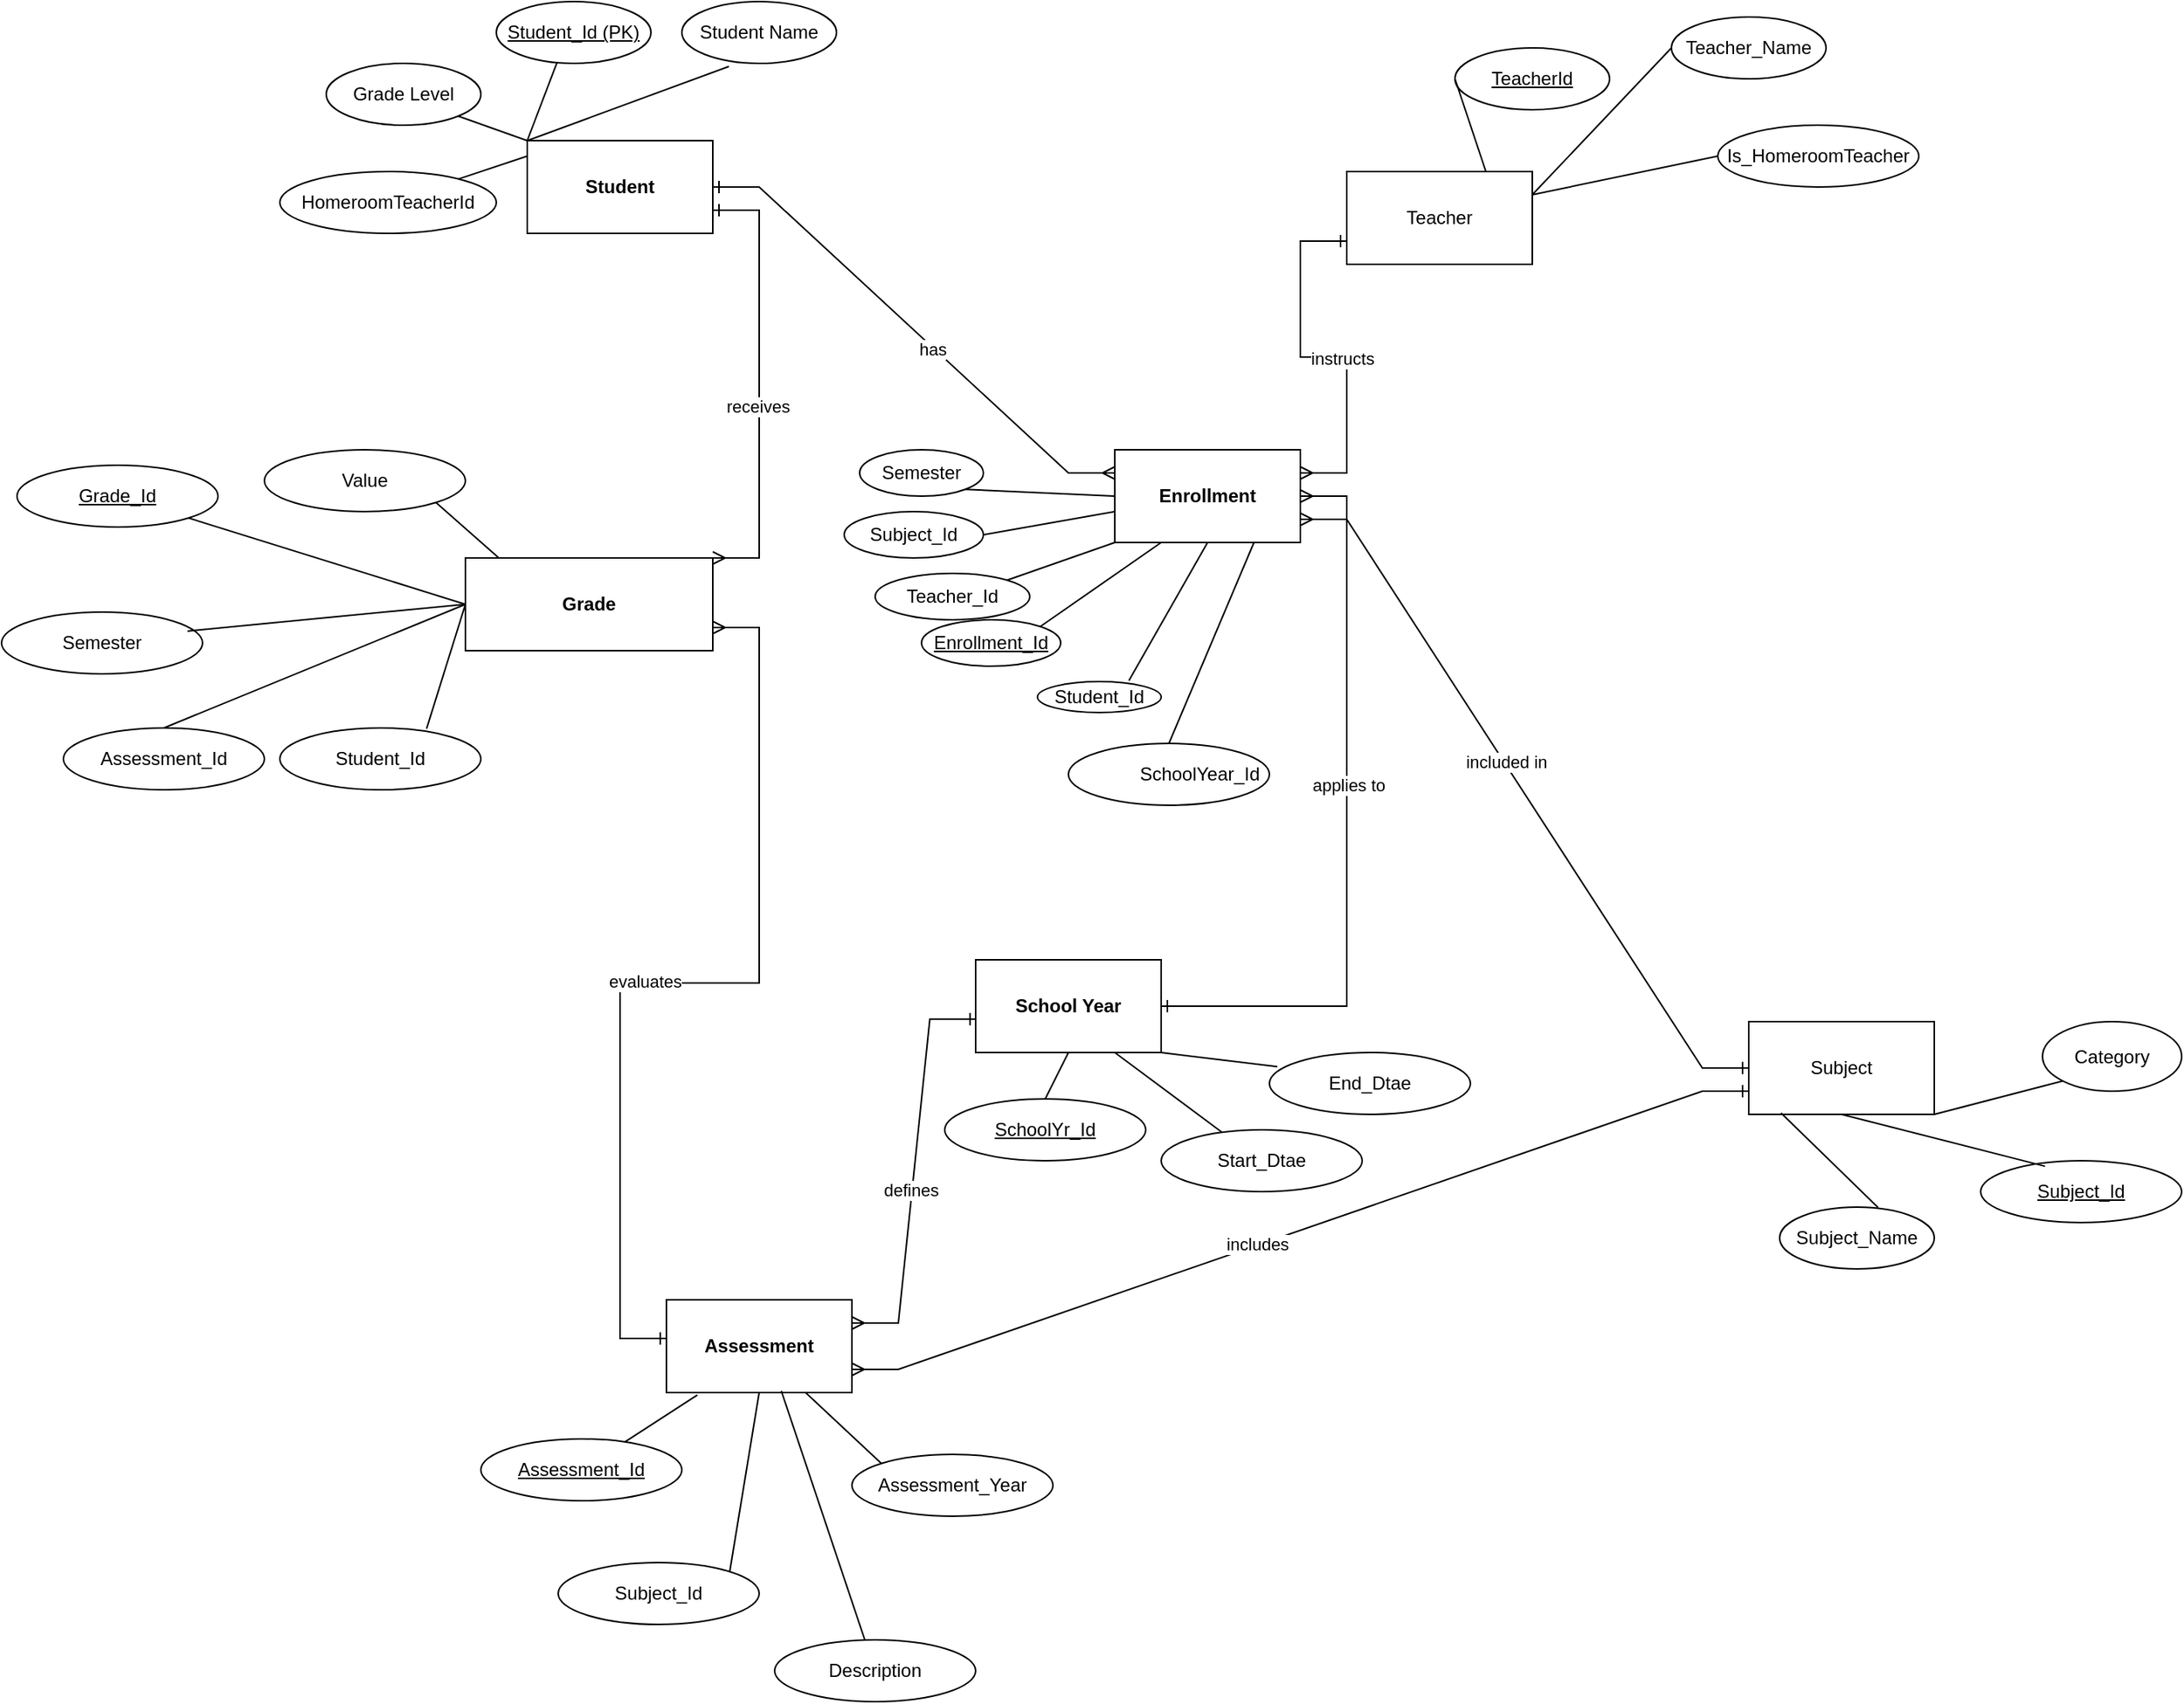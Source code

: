<mxfile version="26.1.1">
  <diagram id="glenbrook-grading-system" name="Glenbrook Elementary School Grading System">
    <mxGraphModel dx="2673" dy="2020" grid="1" gridSize="10" guides="1" tooltips="1" connect="1" arrows="1" fold="1" page="1" pageScale="1" pageWidth="850" pageHeight="1100" math="0" shadow="0">
      <root>
        <mxCell id="0" />
        <mxCell id="1" parent="0" />
        <mxCell id="28" value="" style="edgeStyle=entityRelationEdgeStyle;fontSize=12;html=1;endArrow=ERmany;startArrow=ERone;rounded=0;entryX=0;entryY=0.25;entryDx=0;entryDy=0;exitX=1;exitY=0.5;exitDx=0;exitDy=0;startFill=0;endFill=0;" parent="1" source="iKPsb3ESiAYjKRTTwFBM-43" target="iKPsb3ESiAYjKRTTwFBM-40" edge="1">
          <mxGeometry width="100" height="100" relative="1" as="geometry">
            <mxPoint x="310" y="120" as="sourcePoint" />
            <mxPoint x="360" y="270" as="targetPoint" />
          </mxGeometry>
        </mxCell>
        <mxCell id="29" value="has" style="edgeLabel;html=1;align=center;verticalAlign=middle;resizable=0;points=[];" parent="28" vertex="1" connectable="0">
          <mxGeometry x="0.097" y="-1" relative="1" as="geometry">
            <mxPoint as="offset" />
          </mxGeometry>
        </mxCell>
        <mxCell id="30" value="" style="edgeStyle=entityRelationEdgeStyle;fontSize=12;html=1;endArrow=ERmany;startArrow=ERone;rounded=0;entryX=1;entryY=0.75;entryDx=0;entryDy=0;startFill=0;endFill=0;exitX=0;exitY=0.5;exitDx=0;exitDy=0;" parent="1" source="iKPsb3ESiAYjKRTTwFBM-37" target="iKPsb3ESiAYjKRTTwFBM-40" edge="1">
          <mxGeometry width="100" height="100" relative="1" as="geometry">
            <mxPoint x="790" y="550" as="sourcePoint" />
            <mxPoint x="520" y="330" as="targetPoint" />
          </mxGeometry>
        </mxCell>
        <mxCell id="31" value="included in" style="edgeLabel;html=1;align=center;verticalAlign=middle;resizable=0;points=[];" parent="30" vertex="1" connectable="0">
          <mxGeometry x="0.097" y="-1" relative="1" as="geometry">
            <mxPoint as="offset" />
          </mxGeometry>
        </mxCell>
        <mxCell id="32" value="" style="edgeStyle=entityRelationEdgeStyle;fontSize=12;html=1;endArrow=ERmany;startArrow=ERone;rounded=0;entryX=1;entryY=0.25;entryDx=0;entryDy=0;exitX=0;exitY=0.75;exitDx=0;exitDy=0;startFill=0;endFill=0;" parent="1" source="iKPsb3ESiAYjKRTTwFBM-36" target="iKPsb3ESiAYjKRTTwFBM-40" edge="1">
          <mxGeometry width="100" height="100" relative="1" as="geometry">
            <mxPoint x="780" y="290" as="sourcePoint" />
            <mxPoint x="520" y="300" as="targetPoint" />
          </mxGeometry>
        </mxCell>
        <mxCell id="33" value="instructs" style="edgeLabel;html=1;align=center;verticalAlign=middle;resizable=0;points=[];" parent="32" vertex="1" connectable="0">
          <mxGeometry x="0.097" y="-1" relative="1" as="geometry">
            <mxPoint as="offset" />
          </mxGeometry>
        </mxCell>
        <mxCell id="15" value="" style="edgeStyle=entityRelationEdgeStyle;fontSize=12;html=1;endArrow=ERmany;startArrow=ERone;rounded=0;entryX=1;entryY=0;entryDx=0;entryDy=0;exitX=1;exitY=0.75;exitDx=0;exitDy=0;startFill=0;endFill=0;" parent="1" source="iKPsb3ESiAYjKRTTwFBM-43" target="iKPsb3ESiAYjKRTTwFBM-42" edge="1">
          <mxGeometry width="100" height="100" relative="1" as="geometry">
            <mxPoint x="230" y="120" as="sourcePoint" />
            <mxPoint x="160" y="230" as="targetPoint" />
            <Array as="points">
              <mxPoint x="240" y="440" />
            </Array>
          </mxGeometry>
        </mxCell>
        <mxCell id="16" value="receives" style="edgeLabel;html=1;align=center;verticalAlign=middle;resizable=0;points=[];" parent="15" vertex="1" connectable="0">
          <mxGeometry x="0.097" y="-1" relative="1" as="geometry">
            <mxPoint as="offset" />
          </mxGeometry>
        </mxCell>
        <mxCell id="17" value="" style="edgeStyle=entityRelationEdgeStyle;fontSize=12;html=1;endArrow=ERmany;startArrow=ERone;rounded=0;entryX=1;entryY=0.75;entryDx=0;entryDy=0;startFill=0;endFill=0;exitX=0;exitY=0.75;exitDx=0;exitDy=0;" parent="1" source="iKPsb3ESiAYjKRTTwFBM-37" target="iKPsb3ESiAYjKRTTwFBM-39" edge="1">
          <mxGeometry width="100" height="100" relative="1" as="geometry">
            <mxPoint x="890" y="660" as="sourcePoint" />
            <mxPoint x="340" y="830" as="targetPoint" />
            <Array as="points">
              <mxPoint x="680" y="710" />
              <mxPoint x="550" y="665" />
            </Array>
          </mxGeometry>
        </mxCell>
        <mxCell id="18" value="includes" style="edgeLabel;html=1;align=center;verticalAlign=middle;resizable=0;points=[];" parent="17" vertex="1" connectable="0">
          <mxGeometry x="0.097" y="-1" relative="1" as="geometry">
            <mxPoint as="offset" />
          </mxGeometry>
        </mxCell>
        <mxCell id="19" value="" style="edgeStyle=entityRelationEdgeStyle;fontSize=12;html=1;endArrow=ERone;startArrow=ERmany;rounded=0;entryX=0;entryY=0.5;entryDx=0;entryDy=0;startFill=0;endFill=0;exitX=1;exitY=0.75;exitDx=0;exitDy=0;" parent="1" source="iKPsb3ESiAYjKRTTwFBM-42" edge="1">
          <mxGeometry width="100" height="100" relative="1" as="geometry">
            <mxPoint x="120" y="320" as="sourcePoint" />
            <mxPoint x="180" y="755" as="targetPoint" />
          </mxGeometry>
        </mxCell>
        <mxCell id="20" value="evaluates" style="edgeLabel;html=1;align=center;verticalAlign=middle;resizable=0;points=[];" parent="19" vertex="1" connectable="0">
          <mxGeometry x="0.097" y="-1" relative="1" as="geometry">
            <mxPoint as="offset" />
          </mxGeometry>
        </mxCell>
        <mxCell id="34" value="" style="edgeStyle=entityRelationEdgeStyle;fontSize=12;html=1;endArrow=ERmany;startArrow=ERone;rounded=0;startFill=0;endFill=0;" parent="1" source="iKPsb3ESiAYjKRTTwFBM-38" target="iKPsb3ESiAYjKRTTwFBM-40" edge="1">
          <mxGeometry width="100" height="100" relative="1" as="geometry">
            <mxPoint x="550" y="500" as="sourcePoint" />
            <mxPoint x="490" y="300" as="targetPoint" />
          </mxGeometry>
        </mxCell>
        <mxCell id="35" value="applies to" style="edgeLabel;html=1;align=center;verticalAlign=middle;resizable=0;points=[];" parent="34" vertex="1" connectable="0">
          <mxGeometry x="0.097" y="-1" relative="1" as="geometry">
            <mxPoint as="offset" />
          </mxGeometry>
        </mxCell>
        <mxCell id="25" value="" style="edgeStyle=entityRelationEdgeStyle;fontSize=12;html=1;endArrow=ERmany;startArrow=ERone;rounded=0;entryX=1;entryY=0.25;entryDx=0;entryDy=0;startFill=0;endFill=0;exitX=0.003;exitY=0.64;exitDx=0;exitDy=0;exitPerimeter=0;" parent="1" source="iKPsb3ESiAYjKRTTwFBM-38" target="iKPsb3ESiAYjKRTTwFBM-39" edge="1">
          <mxGeometry width="100" height="100" relative="1" as="geometry">
            <mxPoint x="390" y="570" as="sourcePoint" />
            <mxPoint x="340" y="717.5" as="targetPoint" />
            <Array as="points">
              <mxPoint x="460" y="700" />
            </Array>
          </mxGeometry>
        </mxCell>
        <mxCell id="26" value="defines" style="edgeLabel;html=1;align=center;verticalAlign=middle;resizable=0;points=[];" parent="25" vertex="1" connectable="0">
          <mxGeometry x="0.097" y="-1" relative="1" as="geometry">
            <mxPoint as="offset" />
          </mxGeometry>
        </mxCell>
        <mxCell id="iKPsb3ESiAYjKRTTwFBM-36" value="Teacher" style="rounded=0;whiteSpace=wrap;html=1;" parent="1" vertex="1">
          <mxGeometry x="620" width="120" height="60" as="geometry" />
        </mxCell>
        <mxCell id="iKPsb3ESiAYjKRTTwFBM-37" value="Subject" style="rounded=0;whiteSpace=wrap;html=1;" parent="1" vertex="1">
          <mxGeometry x="880" y="550" width="120" height="60" as="geometry" />
        </mxCell>
        <mxCell id="iKPsb3ESiAYjKRTTwFBM-38" value="&lt;b&gt;School Year&lt;/b&gt;" style="rounded=0;whiteSpace=wrap;html=1;" parent="1" vertex="1">
          <mxGeometry x="380" y="510" width="120" height="60" as="geometry" />
        </mxCell>
        <mxCell id="iKPsb3ESiAYjKRTTwFBM-39" value="&lt;b&gt;Assessment&lt;/b&gt;" style="rounded=0;whiteSpace=wrap;html=1;" parent="1" vertex="1">
          <mxGeometry x="180" y="730" width="120" height="60" as="geometry" />
        </mxCell>
        <mxCell id="iKPsb3ESiAYjKRTTwFBM-40" value="&lt;b&gt;Enrollment&lt;/b&gt;" style="rounded=0;whiteSpace=wrap;html=1;" parent="1" vertex="1">
          <mxGeometry x="470" y="180" width="120" height="60" as="geometry" />
        </mxCell>
        <mxCell id="iKPsb3ESiAYjKRTTwFBM-42" value="&lt;b&gt;Grade&lt;/b&gt;" style="rounded=0;whiteSpace=wrap;html=1;" parent="1" vertex="1">
          <mxGeometry x="50" y="250" width="160" height="60" as="geometry" />
        </mxCell>
        <mxCell id="iKPsb3ESiAYjKRTTwFBM-43" value="&lt;b&gt;Student&lt;/b&gt;" style="rounded=0;whiteSpace=wrap;html=1;" parent="1" vertex="1">
          <mxGeometry x="90" y="-20" width="120" height="60" as="geometry" />
        </mxCell>
        <mxCell id="iKPsb3ESiAYjKRTTwFBM-46" value="&lt;u&gt;Student_Id (PK)&lt;/u&gt;" style="ellipse;whiteSpace=wrap;html=1;" parent="1" vertex="1">
          <mxGeometry x="70" y="-110" width="100" height="40" as="geometry" />
        </mxCell>
        <mxCell id="iKPsb3ESiAYjKRTTwFBM-47" value="Student Name" style="ellipse;whiteSpace=wrap;html=1;" parent="1" vertex="1">
          <mxGeometry x="190" y="-110" width="100" height="40" as="geometry" />
        </mxCell>
        <mxCell id="iKPsb3ESiAYjKRTTwFBM-49" value="Grade Level" style="ellipse;whiteSpace=wrap;html=1;" parent="1" vertex="1">
          <mxGeometry x="-40" y="-70" width="100" height="40" as="geometry" />
        </mxCell>
        <mxCell id="iKPsb3ESiAYjKRTTwFBM-50" value="HomeroomTeacherId" style="ellipse;whiteSpace=wrap;html=1;" parent="1" vertex="1">
          <mxGeometry x="-70" width="140" height="40" as="geometry" />
        </mxCell>
        <mxCell id="iKPsb3ESiAYjKRTTwFBM-57" value="&lt;u&gt;TeacherId&lt;/u&gt;" style="ellipse;whiteSpace=wrap;html=1;" parent="1" vertex="1">
          <mxGeometry x="690" y="-80" width="100" height="40" as="geometry" />
        </mxCell>
        <mxCell id="iKPsb3ESiAYjKRTTwFBM-58" value="Teacher_Name" style="ellipse;whiteSpace=wrap;html=1;" parent="1" vertex="1">
          <mxGeometry x="830" y="-100" width="100" height="40" as="geometry" />
        </mxCell>
        <mxCell id="iKPsb3ESiAYjKRTTwFBM-59" value="Is_HomeroomTeacher" style="ellipse;whiteSpace=wrap;html=1;" parent="1" vertex="1">
          <mxGeometry x="860" y="-30" width="130" height="40" as="geometry" />
        </mxCell>
        <mxCell id="iKPsb3ESiAYjKRTTwFBM-60" value="&lt;u&gt;Subject_Id&lt;/u&gt;" style="ellipse;whiteSpace=wrap;html=1;" parent="1" vertex="1">
          <mxGeometry x="1030" y="640" width="130" height="40" as="geometry" />
        </mxCell>
        <mxCell id="iKPsb3ESiAYjKRTTwFBM-62" value="Subject_Name" style="ellipse;whiteSpace=wrap;html=1;" parent="1" vertex="1">
          <mxGeometry x="900" y="670" width="100" height="40" as="geometry" />
        </mxCell>
        <mxCell id="iKPsb3ESiAYjKRTTwFBM-63" value="Category" style="ellipse;whiteSpace=wrap;html=1;" parent="1" vertex="1">
          <mxGeometry x="1070" y="550" width="90" height="45" as="geometry" />
        </mxCell>
        <mxCell id="iKPsb3ESiAYjKRTTwFBM-64" value="&lt;u&gt;Assessment_Id&lt;/u&gt;" style="ellipse;whiteSpace=wrap;html=1;" parent="1" vertex="1">
          <mxGeometry x="60" y="820" width="130" height="40" as="geometry" />
        </mxCell>
        <mxCell id="iKPsb3ESiAYjKRTTwFBM-65" value="Subject_Id" style="ellipse;whiteSpace=wrap;html=1;" parent="1" vertex="1">
          <mxGeometry x="110" y="900" width="130" height="40" as="geometry" />
        </mxCell>
        <mxCell id="iKPsb3ESiAYjKRTTwFBM-66" value="Assessment_Year" style="ellipse;whiteSpace=wrap;html=1;" parent="1" vertex="1">
          <mxGeometry x="300" y="830" width="130" height="40" as="geometry" />
        </mxCell>
        <mxCell id="iKPsb3ESiAYjKRTTwFBM-67" value="Description" style="ellipse;whiteSpace=wrap;html=1;" parent="1" vertex="1">
          <mxGeometry x="250" y="950" width="130" height="40" as="geometry" />
        </mxCell>
        <mxCell id="iKPsb3ESiAYjKRTTwFBM-68" value="&lt;u&gt;SchoolYr_Id&lt;/u&gt;" style="ellipse;whiteSpace=wrap;html=1;" parent="1" vertex="1">
          <mxGeometry x="360" y="600" width="130" height="40" as="geometry" />
        </mxCell>
        <mxCell id="iKPsb3ESiAYjKRTTwFBM-69" value="Start_Dtae" style="ellipse;whiteSpace=wrap;html=1;" parent="1" vertex="1">
          <mxGeometry x="500" y="620" width="130" height="40" as="geometry" />
        </mxCell>
        <mxCell id="iKPsb3ESiAYjKRTTwFBM-70" value="End_Dtae" style="ellipse;whiteSpace=wrap;html=1;" parent="1" vertex="1">
          <mxGeometry x="570" y="570" width="130" height="40" as="geometry" />
        </mxCell>
        <mxCell id="iKPsb3ESiAYjKRTTwFBM-74" value="&lt;u&gt;Enrollment_Id&lt;/u&gt;" style="ellipse;whiteSpace=wrap;html=1;" parent="1" vertex="1">
          <mxGeometry x="345" y="290" width="90" height="30" as="geometry" />
        </mxCell>
        <mxCell id="iKPsb3ESiAYjKRTTwFBM-75" value="Student_Id" style="ellipse;whiteSpace=wrap;html=1;" parent="1" vertex="1">
          <mxGeometry x="420" y="330" width="80" height="20" as="geometry" />
        </mxCell>
        <mxCell id="iKPsb3ESiAYjKRTTwFBM-76" value="Subject_Id" style="ellipse;whiteSpace=wrap;html=1;" parent="1" vertex="1">
          <mxGeometry x="295" y="220" width="90" height="30" as="geometry" />
        </mxCell>
        <mxCell id="iKPsb3ESiAYjKRTTwFBM-77" value="Teacher_Id" style="ellipse;whiteSpace=wrap;html=1;" parent="1" vertex="1">
          <mxGeometry x="315" y="260" width="100" height="30" as="geometry" />
        </mxCell>
        <mxCell id="iKPsb3ESiAYjKRTTwFBM-78" value="&lt;blockquote style=&quot;margin: 0 0 0 40px; border: none; padding: 0px;&quot;&gt;SchoolYear_Id&lt;/blockquote&gt;" style="ellipse;whiteSpace=wrap;html=1;" parent="1" vertex="1">
          <mxGeometry x="440" y="370" width="130" height="40" as="geometry" />
        </mxCell>
        <mxCell id="iKPsb3ESiAYjKRTTwFBM-79" value="Semester" style="ellipse;whiteSpace=wrap;html=1;" parent="1" vertex="1">
          <mxGeometry x="305" y="180" width="80" height="30" as="geometry" />
        </mxCell>
        <mxCell id="iKPsb3ESiAYjKRTTwFBM-80" value="Semester" style="ellipse;whiteSpace=wrap;html=1;" parent="1" vertex="1">
          <mxGeometry x="-250" y="285" width="130" height="40" as="geometry" />
        </mxCell>
        <mxCell id="iKPsb3ESiAYjKRTTwFBM-81" value="&lt;u&gt;Grade_Id&lt;/u&gt;" style="ellipse;whiteSpace=wrap;html=1;" parent="1" vertex="1">
          <mxGeometry x="-240" y="190" width="130" height="40" as="geometry" />
        </mxCell>
        <mxCell id="iKPsb3ESiAYjKRTTwFBM-82" value="Student_Id" style="ellipse;whiteSpace=wrap;html=1;" parent="1" vertex="1">
          <mxGeometry x="-70" y="360" width="130" height="40" as="geometry" />
        </mxCell>
        <mxCell id="iKPsb3ESiAYjKRTTwFBM-83" value="Assessment_Id" style="ellipse;whiteSpace=wrap;html=1;" parent="1" vertex="1">
          <mxGeometry x="-210" y="360" width="130" height="40" as="geometry" />
        </mxCell>
        <mxCell id="iKPsb3ESiAYjKRTTwFBM-84" value="Value" style="ellipse;whiteSpace=wrap;html=1;" parent="1" vertex="1">
          <mxGeometry x="-80" y="180" width="130" height="40" as="geometry" />
        </mxCell>
        <mxCell id="iKPsb3ESiAYjKRTTwFBM-88" value="" style="endArrow=none;html=1;rounded=0;entryX=0.5;entryY=1;entryDx=0;entryDy=0;exitX=0.5;exitY=0;exitDx=0;exitDy=0;" parent="1" source="iKPsb3ESiAYjKRTTwFBM-68" target="iKPsb3ESiAYjKRTTwFBM-38" edge="1">
          <mxGeometry width="50" height="50" relative="1" as="geometry">
            <mxPoint x="680" y="410" as="sourcePoint" />
            <mxPoint x="730" y="360" as="targetPoint" />
          </mxGeometry>
        </mxCell>
        <mxCell id="iKPsb3ESiAYjKRTTwFBM-89" value="" style="endArrow=none;html=1;rounded=0;entryX=0;entryY=0.5;entryDx=0;entryDy=0;exitX=0.75;exitY=0;exitDx=0;exitDy=0;" parent="1" target="iKPsb3ESiAYjKRTTwFBM-57" edge="1" source="iKPsb3ESiAYjKRTTwFBM-36">
          <mxGeometry width="50" height="50" relative="1" as="geometry">
            <mxPoint x="780" y="340" as="sourcePoint" />
            <mxPoint x="590" y="440" as="targetPoint" />
          </mxGeometry>
        </mxCell>
        <mxCell id="iKPsb3ESiAYjKRTTwFBM-90" value="" style="endArrow=none;html=1;rounded=0;exitX=1;exitY=1;exitDx=0;exitDy=0;entryX=0.039;entryY=0.228;entryDx=0;entryDy=0;entryPerimeter=0;" parent="1" source="iKPsb3ESiAYjKRTTwFBM-38" target="iKPsb3ESiAYjKRTTwFBM-70" edge="1">
          <mxGeometry width="50" height="50" relative="1" as="geometry">
            <mxPoint x="680" y="410" as="sourcePoint" />
            <mxPoint x="730" y="360" as="targetPoint" />
          </mxGeometry>
        </mxCell>
        <mxCell id="iKPsb3ESiAYjKRTTwFBM-91" value="" style="endArrow=none;html=1;rounded=0;entryX=0.304;entryY=0.044;entryDx=0;entryDy=0;entryPerimeter=0;exitX=0.75;exitY=1;exitDx=0;exitDy=0;" parent="1" source="iKPsb3ESiAYjKRTTwFBM-38" target="iKPsb3ESiAYjKRTTwFBM-69" edge="1">
          <mxGeometry width="50" height="50" relative="1" as="geometry">
            <mxPoint x="690" y="420" as="sourcePoint" />
            <mxPoint x="740" y="370" as="targetPoint" />
          </mxGeometry>
        </mxCell>
        <mxCell id="iKPsb3ESiAYjKRTTwFBM-92" value="" style="endArrow=none;html=1;rounded=0;entryX=0;entryY=0.5;entryDx=0;entryDy=0;exitX=1;exitY=0.25;exitDx=0;exitDy=0;" parent="1" source="iKPsb3ESiAYjKRTTwFBM-36" target="iKPsb3ESiAYjKRTTwFBM-58" edge="1">
          <mxGeometry width="50" height="50" relative="1" as="geometry">
            <mxPoint x="560" y="510" as="sourcePoint" />
            <mxPoint x="610" y="460" as="targetPoint" />
          </mxGeometry>
        </mxCell>
        <mxCell id="iKPsb3ESiAYjKRTTwFBM-93" value="" style="endArrow=none;html=1;rounded=0;entryX=0;entryY=0.5;entryDx=0;entryDy=0;exitX=1;exitY=0.25;exitDx=0;exitDy=0;" parent="1" source="iKPsb3ESiAYjKRTTwFBM-36" target="iKPsb3ESiAYjKRTTwFBM-59" edge="1">
          <mxGeometry width="50" height="50" relative="1" as="geometry">
            <mxPoint x="570" y="520" as="sourcePoint" />
            <mxPoint x="620" y="470" as="targetPoint" />
          </mxGeometry>
        </mxCell>
        <mxCell id="iKPsb3ESiAYjKRTTwFBM-94" value="" style="endArrow=none;html=1;rounded=0;entryX=0.636;entryY=0.006;entryDx=0;entryDy=0;entryPerimeter=0;exitX=0.174;exitY=0.985;exitDx=0;exitDy=0;exitPerimeter=0;" parent="1" source="iKPsb3ESiAYjKRTTwFBM-37" target="iKPsb3ESiAYjKRTTwFBM-62" edge="1">
          <mxGeometry width="50" height="50" relative="1" as="geometry">
            <mxPoint x="800" y="490" as="sourcePoint" />
            <mxPoint x="850" y="440" as="targetPoint" />
          </mxGeometry>
        </mxCell>
        <mxCell id="iKPsb3ESiAYjKRTTwFBM-95" value="" style="endArrow=none;html=1;rounded=0;entryX=0.5;entryY=1;entryDx=0;entryDy=0;exitX=0.32;exitY=0.089;exitDx=0;exitDy=0;exitPerimeter=0;" parent="1" source="iKPsb3ESiAYjKRTTwFBM-60" target="iKPsb3ESiAYjKRTTwFBM-37" edge="1">
          <mxGeometry width="50" height="50" relative="1" as="geometry">
            <mxPoint x="1011" y="609" as="sourcePoint" />
            <mxPoint x="974" y="680" as="targetPoint" />
          </mxGeometry>
        </mxCell>
        <mxCell id="iKPsb3ESiAYjKRTTwFBM-96" value="" style="endArrow=none;html=1;rounded=0;entryX=1;entryY=1;entryDx=0;entryDy=0;exitX=0;exitY=1;exitDx=0;exitDy=0;" parent="1" source="iKPsb3ESiAYjKRTTwFBM-63" target="iKPsb3ESiAYjKRTTwFBM-37" edge="1">
          <mxGeometry width="50" height="50" relative="1" as="geometry">
            <mxPoint x="1021" y="619" as="sourcePoint" />
            <mxPoint x="984" y="690" as="targetPoint" />
          </mxGeometry>
        </mxCell>
        <mxCell id="iKPsb3ESiAYjKRTTwFBM-97" value="" style="endArrow=none;html=1;rounded=0;entryX=0.75;entryY=1;entryDx=0;entryDy=0;exitX=0;exitY=0;exitDx=0;exitDy=0;" parent="1" source="iKPsb3ESiAYjKRTTwFBM-66" target="iKPsb3ESiAYjKRTTwFBM-39" edge="1">
          <mxGeometry width="50" height="50" relative="1" as="geometry">
            <mxPoint x="460" y="850" as="sourcePoint" />
            <mxPoint x="510" y="800" as="targetPoint" />
          </mxGeometry>
        </mxCell>
        <mxCell id="iKPsb3ESiAYjKRTTwFBM-98" value="" style="endArrow=none;html=1;rounded=0;entryX=0.5;entryY=1;entryDx=0;entryDy=0;exitX=1;exitY=0;exitDx=0;exitDy=0;" parent="1" source="iKPsb3ESiAYjKRTTwFBM-65" target="iKPsb3ESiAYjKRTTwFBM-39" edge="1">
          <mxGeometry width="50" height="50" relative="1" as="geometry">
            <mxPoint x="911" y="769" as="sourcePoint" />
            <mxPoint x="874" y="840" as="targetPoint" />
          </mxGeometry>
        </mxCell>
        <mxCell id="iKPsb3ESiAYjKRTTwFBM-99" value="" style="endArrow=none;html=1;rounded=0;entryX=0.619;entryY=0.981;entryDx=0;entryDy=0;entryPerimeter=0;" parent="1" source="iKPsb3ESiAYjKRTTwFBM-67" target="iKPsb3ESiAYjKRTTwFBM-39" edge="1">
          <mxGeometry width="50" height="50" relative="1" as="geometry">
            <mxPoint x="231" y="916" as="sourcePoint" />
            <mxPoint x="250" y="800" as="targetPoint" />
          </mxGeometry>
        </mxCell>
        <mxCell id="iKPsb3ESiAYjKRTTwFBM-100" value="" style="endArrow=none;html=1;rounded=0;entryX=0.167;entryY=1.026;entryDx=0;entryDy=0;entryPerimeter=0;" parent="1" source="iKPsb3ESiAYjKRTTwFBM-64" target="iKPsb3ESiAYjKRTTwFBM-39" edge="1">
          <mxGeometry width="50" height="50" relative="1" as="geometry">
            <mxPoint x="231" y="916" as="sourcePoint" />
            <mxPoint x="250" y="800" as="targetPoint" />
          </mxGeometry>
        </mxCell>
        <mxCell id="iKPsb3ESiAYjKRTTwFBM-101" value="" style="endArrow=none;html=1;rounded=0;entryX=1;entryY=1;entryDx=0;entryDy=0;exitX=0;exitY=0.5;exitDx=0;exitDy=0;" parent="1" source="iKPsb3ESiAYjKRTTwFBM-40" target="iKPsb3ESiAYjKRTTwFBM-79" edge="1">
          <mxGeometry width="50" height="50" relative="1" as="geometry">
            <mxPoint x="460" y="260" as="sourcePoint" />
            <mxPoint x="510" y="210" as="targetPoint" />
          </mxGeometry>
        </mxCell>
        <mxCell id="iKPsb3ESiAYjKRTTwFBM-102" value="" style="endArrow=none;html=1;rounded=0;entryX=1;entryY=0.5;entryDx=0;entryDy=0;" parent="1" target="iKPsb3ESiAYjKRTTwFBM-76" edge="1">
          <mxGeometry width="50" height="50" relative="1" as="geometry">
            <mxPoint x="470" y="220" as="sourcePoint" />
            <mxPoint x="384" y="215" as="targetPoint" />
          </mxGeometry>
        </mxCell>
        <mxCell id="iKPsb3ESiAYjKRTTwFBM-103" value="" style="endArrow=none;html=1;rounded=0;entryX=1;entryY=0;entryDx=0;entryDy=0;exitX=0;exitY=1;exitDx=0;exitDy=0;" parent="1" source="iKPsb3ESiAYjKRTTwFBM-40" target="iKPsb3ESiAYjKRTTwFBM-77" edge="1">
          <mxGeometry width="50" height="50" relative="1" as="geometry">
            <mxPoint x="490" y="230" as="sourcePoint" />
            <mxPoint x="394" y="225" as="targetPoint" />
          </mxGeometry>
        </mxCell>
        <mxCell id="iKPsb3ESiAYjKRTTwFBM-104" value="" style="endArrow=none;html=1;rounded=0;entryX=1;entryY=0;entryDx=0;entryDy=0;exitX=0;exitY=0.5;exitDx=0;exitDy=0;" parent="1" target="iKPsb3ESiAYjKRTTwFBM-74" edge="1">
          <mxGeometry width="50" height="50" relative="1" as="geometry">
            <mxPoint x="500" y="240" as="sourcePoint" />
            <mxPoint x="404" y="235" as="targetPoint" />
          </mxGeometry>
        </mxCell>
        <mxCell id="iKPsb3ESiAYjKRTTwFBM-105" value="" style="endArrow=none;html=1;rounded=0;entryX=0.739;entryY=-0.033;entryDx=0;entryDy=0;exitX=0.5;exitY=1;exitDx=0;exitDy=0;entryPerimeter=0;" parent="1" source="iKPsb3ESiAYjKRTTwFBM-40" target="iKPsb3ESiAYjKRTTwFBM-75" edge="1">
          <mxGeometry width="50" height="50" relative="1" as="geometry">
            <mxPoint x="510" y="250" as="sourcePoint" />
            <mxPoint x="414" y="245" as="targetPoint" />
          </mxGeometry>
        </mxCell>
        <mxCell id="iKPsb3ESiAYjKRTTwFBM-106" value="" style="endArrow=none;html=1;rounded=0;entryX=0.5;entryY=0;entryDx=0;entryDy=0;exitX=0.75;exitY=1;exitDx=0;exitDy=0;" parent="1" source="iKPsb3ESiAYjKRTTwFBM-40" target="iKPsb3ESiAYjKRTTwFBM-78" edge="1">
          <mxGeometry width="50" height="50" relative="1" as="geometry">
            <mxPoint x="520" y="260" as="sourcePoint" />
            <mxPoint x="424" y="255" as="targetPoint" />
          </mxGeometry>
        </mxCell>
        <mxCell id="iKPsb3ESiAYjKRTTwFBM-107" value="" style="endArrow=none;html=1;rounded=0;exitX=1;exitY=1;exitDx=0;exitDy=0;entryX=0.137;entryY=0.004;entryDx=0;entryDy=0;entryPerimeter=0;" parent="1" source="iKPsb3ESiAYjKRTTwFBM-84" target="iKPsb3ESiAYjKRTTwFBM-42" edge="1">
          <mxGeometry width="50" height="50" relative="1" as="geometry">
            <mxPoint x="240" y="170" as="sourcePoint" />
            <mxPoint x="290" y="120" as="targetPoint" />
          </mxGeometry>
        </mxCell>
        <mxCell id="iKPsb3ESiAYjKRTTwFBM-108" value="" style="endArrow=none;html=1;rounded=0;entryX=1;entryY=1;entryDx=0;entryDy=0;exitX=0;exitY=0.5;exitDx=0;exitDy=0;" parent="1" source="iKPsb3ESiAYjKRTTwFBM-42" target="iKPsb3ESiAYjKRTTwFBM-81" edge="1">
          <mxGeometry width="50" height="50" relative="1" as="geometry">
            <mxPoint x="530" y="270" as="sourcePoint" />
            <mxPoint x="434" y="265" as="targetPoint" />
          </mxGeometry>
        </mxCell>
        <mxCell id="iKPsb3ESiAYjKRTTwFBM-109" value="" style="endArrow=none;html=1;rounded=0;entryX=0.925;entryY=0.308;entryDx=0;entryDy=0;exitX=0;exitY=0.5;exitDx=0;exitDy=0;entryPerimeter=0;" parent="1" source="iKPsb3ESiAYjKRTTwFBM-42" target="iKPsb3ESiAYjKRTTwFBM-80" edge="1">
          <mxGeometry width="50" height="50" relative="1" as="geometry">
            <mxPoint x="60" y="290" as="sourcePoint" />
            <mxPoint x="-119" y="234" as="targetPoint" />
          </mxGeometry>
        </mxCell>
        <mxCell id="iKPsb3ESiAYjKRTTwFBM-110" value="" style="endArrow=none;html=1;rounded=0;entryX=0.5;entryY=0;entryDx=0;entryDy=0;exitX=0;exitY=0.5;exitDx=0;exitDy=0;" parent="1" source="iKPsb3ESiAYjKRTTwFBM-42" target="iKPsb3ESiAYjKRTTwFBM-83" edge="1">
          <mxGeometry width="50" height="50" relative="1" as="geometry">
            <mxPoint x="70" y="300" as="sourcePoint" />
            <mxPoint x="-109" y="244" as="targetPoint" />
          </mxGeometry>
        </mxCell>
        <mxCell id="iKPsb3ESiAYjKRTTwFBM-111" value="" style="endArrow=none;html=1;rounded=0;entryX=0.73;entryY=0.011;entryDx=0;entryDy=0;exitX=0;exitY=0.5;exitDx=0;exitDy=0;entryPerimeter=0;" parent="1" source="iKPsb3ESiAYjKRTTwFBM-42" target="iKPsb3ESiAYjKRTTwFBM-82" edge="1">
          <mxGeometry width="50" height="50" relative="1" as="geometry">
            <mxPoint x="80" y="310" as="sourcePoint" />
            <mxPoint x="-99" y="254" as="targetPoint" />
          </mxGeometry>
        </mxCell>
        <mxCell id="iKPsb3ESiAYjKRTTwFBM-112" value="" style="endArrow=none;html=1;rounded=0;entryX=1;entryY=1;entryDx=0;entryDy=0;exitX=0;exitY=0;exitDx=0;exitDy=0;" parent="1" source="iKPsb3ESiAYjKRTTwFBM-43" target="iKPsb3ESiAYjKRTTwFBM-49" edge="1">
          <mxGeometry width="50" height="50" relative="1" as="geometry">
            <mxPoint x="90" y="320" as="sourcePoint" />
            <mxPoint x="-89" y="264" as="targetPoint" />
          </mxGeometry>
        </mxCell>
        <mxCell id="iKPsb3ESiAYjKRTTwFBM-113" value="" style="endArrow=none;html=1;rounded=0;" parent="1" target="iKPsb3ESiAYjKRTTwFBM-50" edge="1">
          <mxGeometry width="50" height="50" relative="1" as="geometry">
            <mxPoint x="90" y="-10" as="sourcePoint" />
            <mxPoint x="55" y="-26" as="targetPoint" />
          </mxGeometry>
        </mxCell>
        <mxCell id="iKPsb3ESiAYjKRTTwFBM-114" value="" style="endArrow=none;html=1;rounded=0;entryX=0.393;entryY=0.983;entryDx=0;entryDy=0;exitX=0;exitY=0;exitDx=0;exitDy=0;entryPerimeter=0;" parent="1" source="iKPsb3ESiAYjKRTTwFBM-43" target="iKPsb3ESiAYjKRTTwFBM-46" edge="1">
          <mxGeometry width="50" height="50" relative="1" as="geometry">
            <mxPoint x="110" as="sourcePoint" />
            <mxPoint x="65" y="-16" as="targetPoint" />
          </mxGeometry>
        </mxCell>
        <mxCell id="iKPsb3ESiAYjKRTTwFBM-115" value="" style="endArrow=none;html=1;rounded=0;entryX=0.304;entryY=1.05;entryDx=0;entryDy=0;exitX=0;exitY=0;exitDx=0;exitDy=0;entryPerimeter=0;" parent="1" source="iKPsb3ESiAYjKRTTwFBM-43" target="iKPsb3ESiAYjKRTTwFBM-47" edge="1">
          <mxGeometry width="50" height="50" relative="1" as="geometry">
            <mxPoint x="120" y="10" as="sourcePoint" />
            <mxPoint x="75" y="-6" as="targetPoint" />
          </mxGeometry>
        </mxCell>
      </root>
    </mxGraphModel>
  </diagram>
</mxfile>
